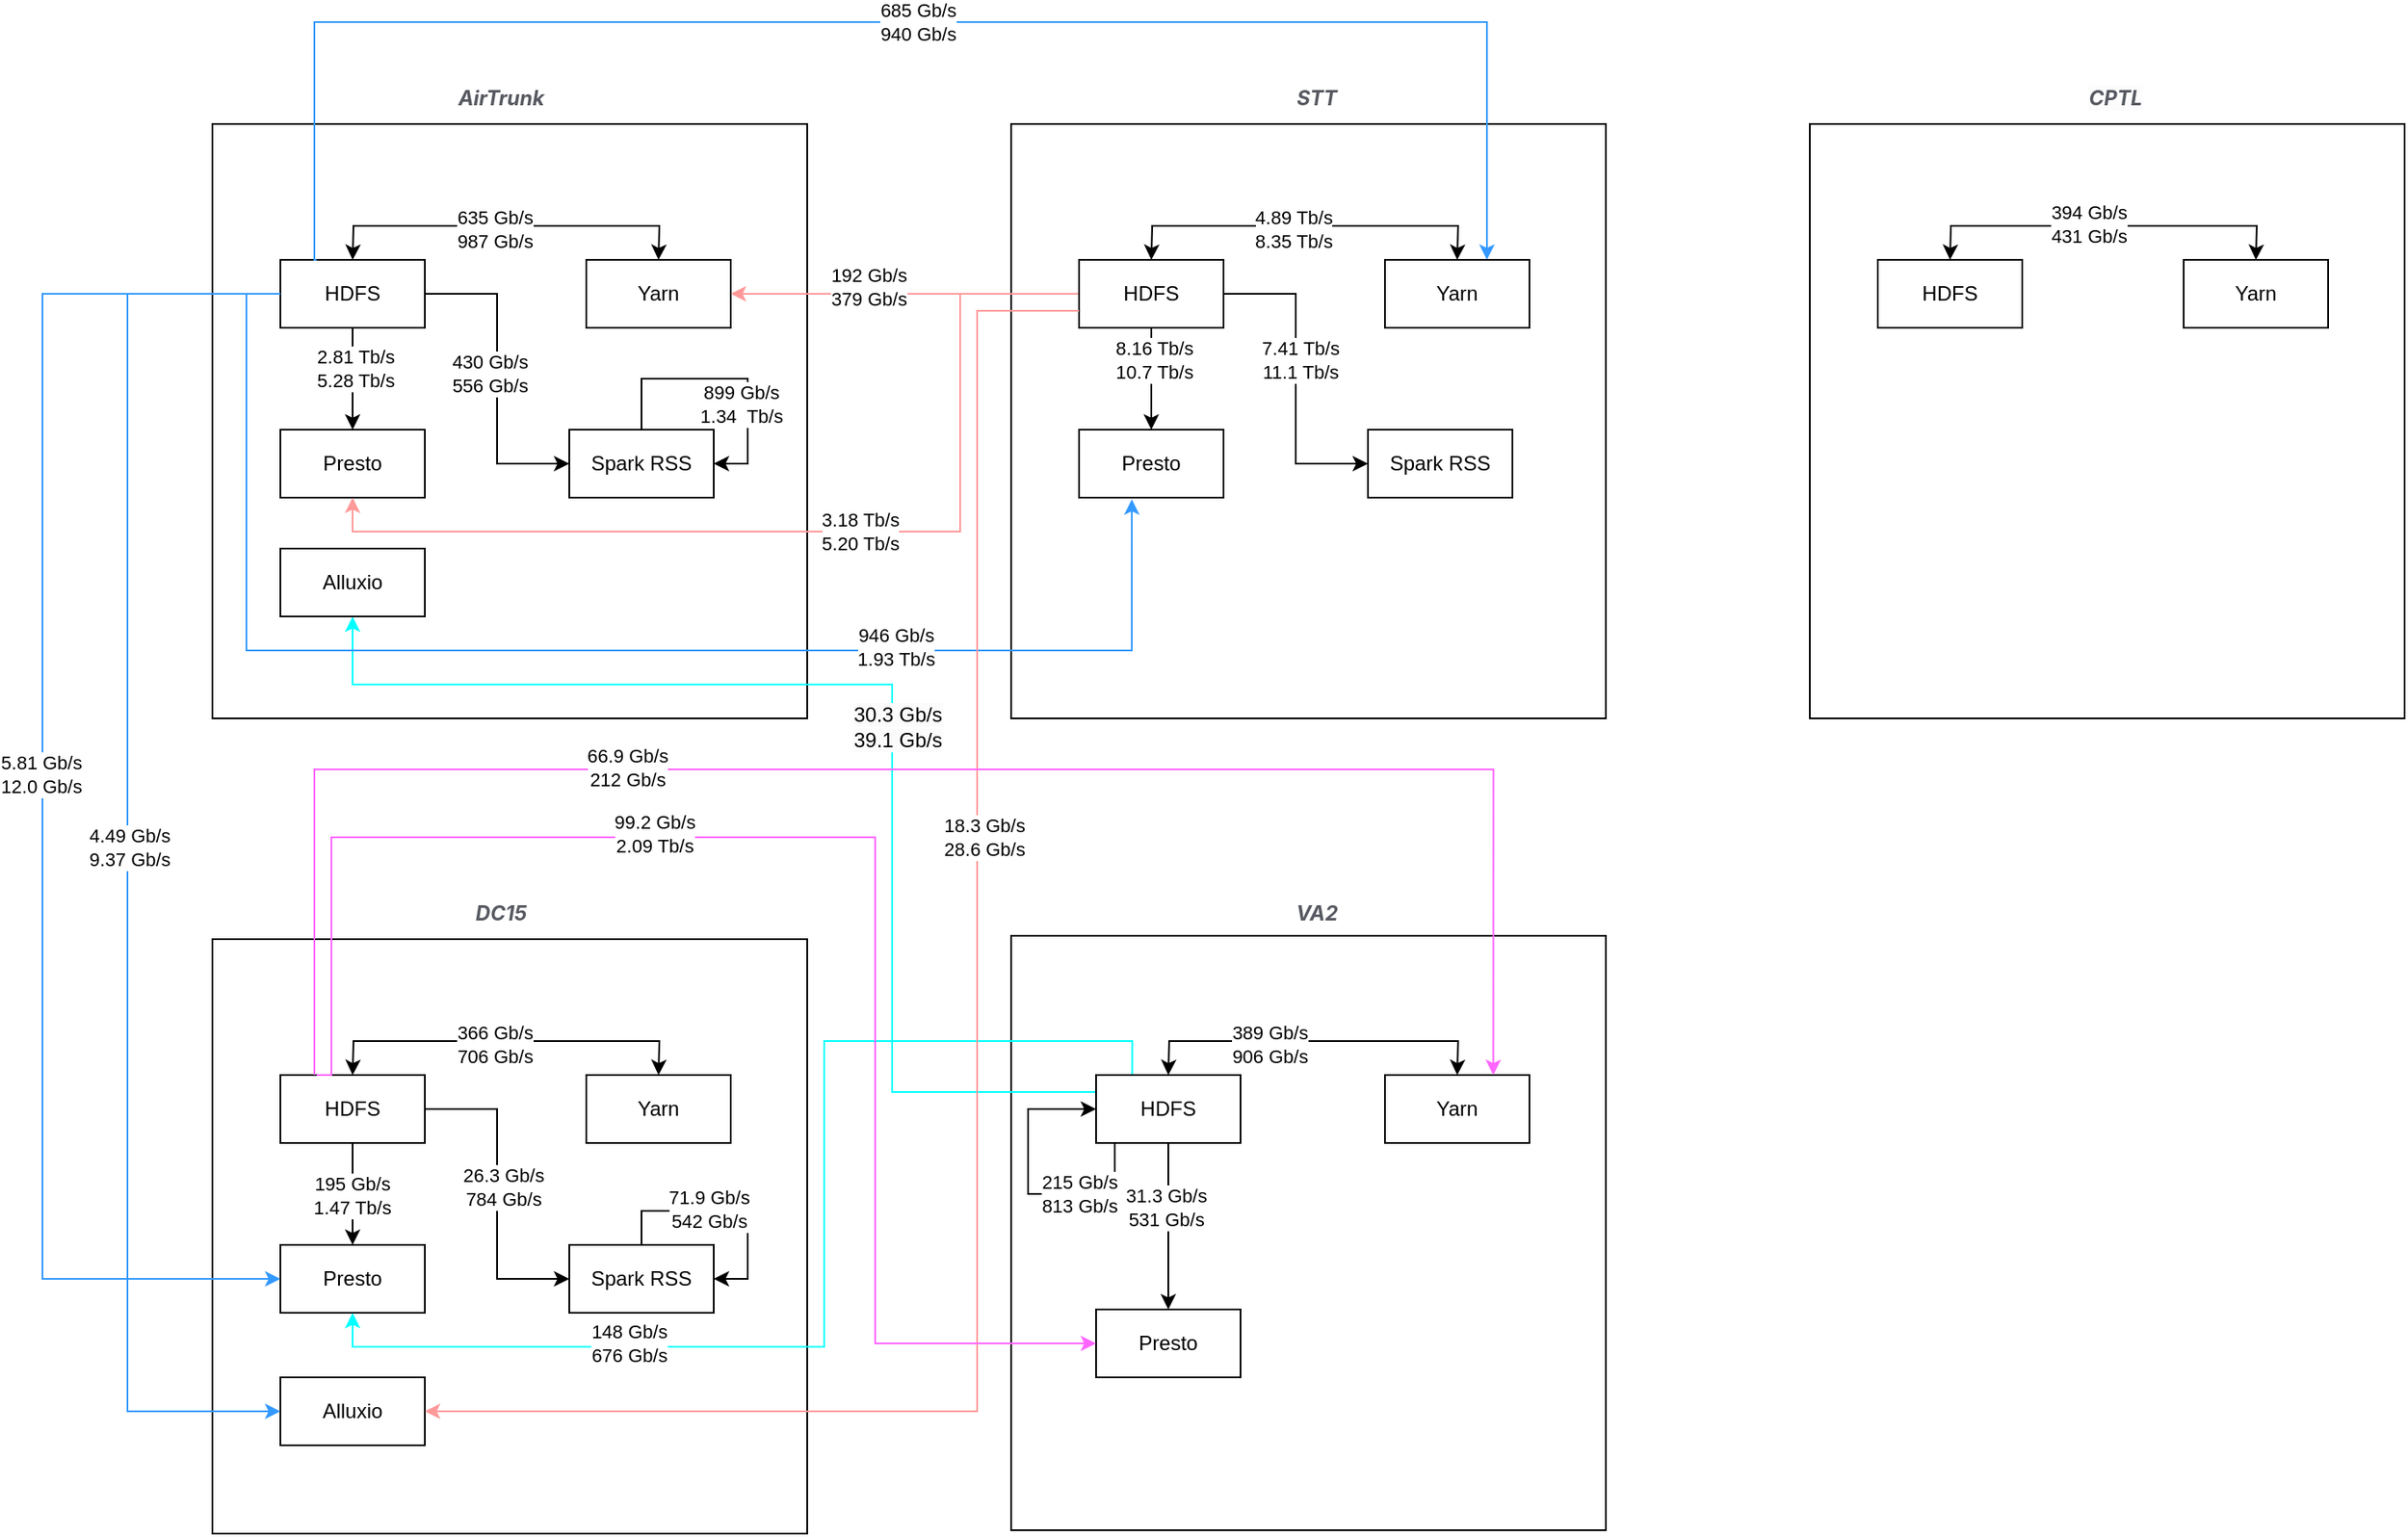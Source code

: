 <mxfile version="24.2.1" type="github">
  <diagram name="Page-1" id="pkXkTNTMqStKs_4qCl2K">
    <mxGraphModel dx="1434" dy="820" grid="1" gridSize="10" guides="1" tooltips="1" connect="1" arrows="1" fold="1" page="1" pageScale="1" pageWidth="1200" pageHeight="1600" math="0" shadow="0">
      <root>
        <mxCell id="0" />
        <mxCell id="1" parent="0" />
        <mxCell id="XeL5gI020Hx5KGhDH3ia-1" value="" style="whiteSpace=wrap;html=1;aspect=fixed;" vertex="1" parent="1">
          <mxGeometry x="280" y="110" width="350" height="350" as="geometry" />
        </mxCell>
        <mxCell id="XeL5gI020Hx5KGhDH3ia-2" value="&lt;span style=&quot;color: rgb(87, 89, 97); font-family: -apple-system, &amp;quot;system-ui&amp;quot;, &amp;quot;PingFang SC&amp;quot;, &amp;quot;Microsoft YaHei&amp;quot;, &amp;quot;Helvetica Neue&amp;quot;, Arial; text-align: left; background-color: rgb(255, 255, 255);&quot;&gt;&lt;i&gt;&lt;b&gt;AirTrunk&lt;/b&gt;&lt;/i&gt;&lt;/span&gt;" style="text;strokeColor=none;align=center;fillColor=none;html=1;verticalAlign=middle;whiteSpace=wrap;rounded=0;" vertex="1" parent="1">
          <mxGeometry x="420" y="80" width="60" height="30" as="geometry" />
        </mxCell>
        <mxCell id="XeL5gI020Hx5KGhDH3ia-23" value="" style="edgeStyle=orthogonalEdgeStyle;rounded=0;orthogonalLoop=1;jettySize=auto;html=1;" edge="1" parent="1" source="XeL5gI020Hx5KGhDH3ia-3" target="XeL5gI020Hx5KGhDH3ia-7">
          <mxGeometry relative="1" as="geometry" />
        </mxCell>
        <mxCell id="XeL5gI020Hx5KGhDH3ia-24" value="2.81 Tb/s&lt;div&gt;5.28 Tb/s&lt;/div&gt;" style="edgeLabel;html=1;align=center;verticalAlign=middle;resizable=0;points=[];" vertex="1" connectable="0" parent="XeL5gI020Hx5KGhDH3ia-23">
          <mxGeometry x="-0.2" y="1" relative="1" as="geometry">
            <mxPoint as="offset" />
          </mxGeometry>
        </mxCell>
        <mxCell id="XeL5gI020Hx5KGhDH3ia-34" style="edgeStyle=orthogonalEdgeStyle;rounded=0;orthogonalLoop=1;jettySize=auto;html=1;entryX=0;entryY=0.5;entryDx=0;entryDy=0;" edge="1" parent="1" source="XeL5gI020Hx5KGhDH3ia-3" target="XeL5gI020Hx5KGhDH3ia-25">
          <mxGeometry relative="1" as="geometry" />
        </mxCell>
        <mxCell id="XeL5gI020Hx5KGhDH3ia-35" value="430 Gb/s&lt;div&gt;556 Gb/s&lt;/div&gt;" style="edgeLabel;html=1;align=center;verticalAlign=middle;resizable=0;points=[];" vertex="1" connectable="0" parent="XeL5gI020Hx5KGhDH3ia-34">
          <mxGeometry x="-0.04" y="-5" relative="1" as="geometry">
            <mxPoint as="offset" />
          </mxGeometry>
        </mxCell>
        <mxCell id="XeL5gI020Hx5KGhDH3ia-3" value="HDFS" style="rounded=0;whiteSpace=wrap;html=1;" vertex="1" parent="1">
          <mxGeometry x="320" y="190" width="85" height="40" as="geometry" />
        </mxCell>
        <mxCell id="XeL5gI020Hx5KGhDH3ia-4" value="Yarn" style="rounded=0;whiteSpace=wrap;html=1;" vertex="1" parent="1">
          <mxGeometry x="500" y="190" width="85" height="40" as="geometry" />
        </mxCell>
        <mxCell id="XeL5gI020Hx5KGhDH3ia-7" value="Presto" style="rounded=0;whiteSpace=wrap;html=1;" vertex="1" parent="1">
          <mxGeometry x="320" y="290" width="85" height="40" as="geometry" />
        </mxCell>
        <mxCell id="XeL5gI020Hx5KGhDH3ia-32" value="" style="edgeStyle=orthogonalEdgeStyle;rounded=0;orthogonalLoop=1;jettySize=auto;html=1;entryX=1;entryY=0.5;entryDx=0;entryDy=0;" edge="1" parent="1" source="XeL5gI020Hx5KGhDH3ia-25" target="XeL5gI020Hx5KGhDH3ia-25">
          <mxGeometry relative="1" as="geometry">
            <Array as="points">
              <mxPoint x="533" y="260" />
              <mxPoint x="595" y="260" />
              <mxPoint x="595" y="310" />
            </Array>
          </mxGeometry>
        </mxCell>
        <mxCell id="XeL5gI020Hx5KGhDH3ia-33" value="899 Gb/s&lt;div&gt;1.34&amp;nbsp; Tb/s&lt;/div&gt;" style="edgeLabel;html=1;align=center;verticalAlign=middle;resizable=0;points=[];" vertex="1" connectable="0" parent="XeL5gI020Hx5KGhDH3ia-32">
          <mxGeometry x="0.439" y="-4" relative="1" as="geometry">
            <mxPoint y="-10" as="offset" />
          </mxGeometry>
        </mxCell>
        <mxCell id="XeL5gI020Hx5KGhDH3ia-25" value="Spark RSS" style="rounded=0;whiteSpace=wrap;html=1;" vertex="1" parent="1">
          <mxGeometry x="490" y="290" width="85" height="40" as="geometry" />
        </mxCell>
        <mxCell id="XeL5gI020Hx5KGhDH3ia-50" value="" style="endArrow=classic;startArrow=classic;html=1;rounded=0;exitX=0.5;exitY=0;exitDx=0;exitDy=0;entryX=0.5;entryY=0;entryDx=0;entryDy=0;" edge="1" parent="1" source="XeL5gI020Hx5KGhDH3ia-3" target="XeL5gI020Hx5KGhDH3ia-4">
          <mxGeometry width="50" height="50" relative="1" as="geometry">
            <mxPoint x="570" y="390" as="sourcePoint" />
            <mxPoint x="620" y="340" as="targetPoint" />
            <Array as="points">
              <mxPoint x="363" y="170" />
              <mxPoint x="460" y="170" />
              <mxPoint x="543" y="170" />
            </Array>
          </mxGeometry>
        </mxCell>
        <mxCell id="XeL5gI020Hx5KGhDH3ia-51" value="635 Gb/s&lt;div&gt;987 Gb/s&lt;/div&gt;" style="edgeLabel;html=1;align=center;verticalAlign=middle;resizable=0;points=[];" vertex="1" connectable="0" parent="XeL5gI020Hx5KGhDH3ia-50">
          <mxGeometry x="-0.064" y="-2" relative="1" as="geometry">
            <mxPoint as="offset" />
          </mxGeometry>
        </mxCell>
        <mxCell id="XeL5gI020Hx5KGhDH3ia-53" value="" style="whiteSpace=wrap;html=1;aspect=fixed;" vertex="1" parent="1">
          <mxGeometry x="750" y="110" width="350" height="350" as="geometry" />
        </mxCell>
        <mxCell id="XeL5gI020Hx5KGhDH3ia-54" value="" style="edgeStyle=orthogonalEdgeStyle;rounded=0;orthogonalLoop=1;jettySize=auto;html=1;" edge="1" source="XeL5gI020Hx5KGhDH3ia-58" target="XeL5gI020Hx5KGhDH3ia-60" parent="1">
          <mxGeometry relative="1" as="geometry" />
        </mxCell>
        <mxCell id="XeL5gI020Hx5KGhDH3ia-69" value="8.16 Tb/s&lt;div&gt;10.7 Tb/s&lt;/div&gt;" style="edgeLabel;html=1;align=center;verticalAlign=middle;resizable=0;points=[];" vertex="1" connectable="0" parent="XeL5gI020Hx5KGhDH3ia-54">
          <mxGeometry x="-0.367" y="1" relative="1" as="geometry">
            <mxPoint as="offset" />
          </mxGeometry>
        </mxCell>
        <mxCell id="XeL5gI020Hx5KGhDH3ia-56" style="edgeStyle=orthogonalEdgeStyle;rounded=0;orthogonalLoop=1;jettySize=auto;html=1;entryX=0;entryY=0.5;entryDx=0;entryDy=0;" edge="1" source="XeL5gI020Hx5KGhDH3ia-58" target="XeL5gI020Hx5KGhDH3ia-63" parent="1">
          <mxGeometry relative="1" as="geometry" />
        </mxCell>
        <mxCell id="XeL5gI020Hx5KGhDH3ia-72" value="7.41 Tb/s&lt;div&gt;11.1 Tb/s&lt;/div&gt;" style="edgeLabel;html=1;align=center;verticalAlign=middle;resizable=0;points=[];" vertex="1" connectable="0" parent="XeL5gI020Hx5KGhDH3ia-56">
          <mxGeometry x="-0.119" y="2" relative="1" as="geometry">
            <mxPoint as="offset" />
          </mxGeometry>
        </mxCell>
        <mxCell id="XeL5gI020Hx5KGhDH3ia-152" style="edgeStyle=orthogonalEdgeStyle;rounded=0;orthogonalLoop=1;jettySize=auto;html=1;entryX=0.5;entryY=1;entryDx=0;entryDy=0;strokeColor=#FF9999;" edge="1" parent="1" source="XeL5gI020Hx5KGhDH3ia-58" target="XeL5gI020Hx5KGhDH3ia-7">
          <mxGeometry relative="1" as="geometry">
            <Array as="points">
              <mxPoint x="720" y="210" />
              <mxPoint x="720" y="350" />
              <mxPoint x="363" y="350" />
            </Array>
          </mxGeometry>
        </mxCell>
        <mxCell id="XeL5gI020Hx5KGhDH3ia-153" value="3.18 Tb/s&lt;div&gt;5.20 Tb/s&lt;/div&gt;" style="edgeLabel;html=1;align=center;verticalAlign=middle;resizable=0;points=[];" vertex="1" connectable="0" parent="XeL5gI020Hx5KGhDH3ia-152">
          <mxGeometry x="-0.084" relative="1" as="geometry">
            <mxPoint as="offset" />
          </mxGeometry>
        </mxCell>
        <mxCell id="XeL5gI020Hx5KGhDH3ia-159" style="edgeStyle=orthogonalEdgeStyle;rounded=0;orthogonalLoop=1;jettySize=auto;html=1;strokeColor=#FF9999;" edge="1" parent="1" source="XeL5gI020Hx5KGhDH3ia-58" target="XeL5gI020Hx5KGhDH3ia-4">
          <mxGeometry relative="1" as="geometry" />
        </mxCell>
        <mxCell id="XeL5gI020Hx5KGhDH3ia-160" value="192 Gb/s&lt;div&gt;379 Gb/s&lt;/div&gt;" style="edgeLabel;html=1;align=center;verticalAlign=middle;resizable=0;points=[];" vertex="1" connectable="0" parent="XeL5gI020Hx5KGhDH3ia-159">
          <mxGeometry x="0.21" y="-4" relative="1" as="geometry">
            <mxPoint as="offset" />
          </mxGeometry>
        </mxCell>
        <mxCell id="XeL5gI020Hx5KGhDH3ia-58" value="HDFS" style="rounded=0;whiteSpace=wrap;html=1;" vertex="1" parent="1">
          <mxGeometry x="790" y="190" width="85" height="40" as="geometry" />
        </mxCell>
        <mxCell id="XeL5gI020Hx5KGhDH3ia-59" value="Yarn" style="rounded=0;whiteSpace=wrap;html=1;" vertex="1" parent="1">
          <mxGeometry x="970" y="190" width="85" height="40" as="geometry" />
        </mxCell>
        <mxCell id="XeL5gI020Hx5KGhDH3ia-60" value="Presto" style="rounded=0;whiteSpace=wrap;html=1;" vertex="1" parent="1">
          <mxGeometry x="790" y="290" width="85" height="40" as="geometry" />
        </mxCell>
        <mxCell id="XeL5gI020Hx5KGhDH3ia-63" value="Spark RSS" style="rounded=0;whiteSpace=wrap;html=1;" vertex="1" parent="1">
          <mxGeometry x="960" y="290" width="85" height="40" as="geometry" />
        </mxCell>
        <mxCell id="XeL5gI020Hx5KGhDH3ia-64" value="" style="endArrow=classic;startArrow=classic;html=1;rounded=0;exitX=0.5;exitY=0;exitDx=0;exitDy=0;entryX=0.5;entryY=0;entryDx=0;entryDy=0;" edge="1" source="XeL5gI020Hx5KGhDH3ia-58" target="XeL5gI020Hx5KGhDH3ia-59" parent="1">
          <mxGeometry width="50" height="50" relative="1" as="geometry">
            <mxPoint x="1040" y="390" as="sourcePoint" />
            <mxPoint x="1090" y="340" as="targetPoint" />
            <Array as="points">
              <mxPoint x="833" y="170" />
              <mxPoint x="930" y="170" />
              <mxPoint x="1013" y="170" />
            </Array>
          </mxGeometry>
        </mxCell>
        <mxCell id="XeL5gI020Hx5KGhDH3ia-65" value="&lt;div&gt;4.89 Tb/s&lt;/div&gt;&lt;div&gt;8.35 Tb/s&lt;/div&gt;" style="edgeLabel;html=1;align=center;verticalAlign=middle;resizable=0;points=[];" vertex="1" connectable="0" parent="XeL5gI020Hx5KGhDH3ia-64">
          <mxGeometry x="-0.064" y="-2" relative="1" as="geometry">
            <mxPoint as="offset" />
          </mxGeometry>
        </mxCell>
        <mxCell id="XeL5gI020Hx5KGhDH3ia-68" value="&lt;div style=&quot;text-align: left;&quot;&gt;&lt;font face=&quot;-apple-system, system-ui, PingFang SC, Microsoft YaHei, Helvetica Neue, Arial&quot; color=&quot;#575961&quot;&gt;&lt;span style=&quot;background-color: rgb(255, 255, 255);&quot;&gt;&lt;i&gt;&lt;b&gt;STT&lt;/b&gt;&lt;/i&gt;&lt;/span&gt;&lt;/font&gt;&lt;/div&gt;" style="text;strokeColor=none;align=center;fillColor=none;html=1;verticalAlign=middle;whiteSpace=wrap;rounded=0;" vertex="1" parent="1">
          <mxGeometry x="900" y="80" width="60" height="30" as="geometry" />
        </mxCell>
        <mxCell id="XeL5gI020Hx5KGhDH3ia-75" value="" style="whiteSpace=wrap;html=1;aspect=fixed;" vertex="1" parent="1">
          <mxGeometry x="280" y="590" width="350" height="350" as="geometry" />
        </mxCell>
        <mxCell id="XeL5gI020Hx5KGhDH3ia-76" value="&lt;div style=&quot;text-align: left;&quot;&gt;&lt;font face=&quot;-apple-system, system-ui, PingFang SC, Microsoft YaHei, Helvetica Neue, Arial&quot; color=&quot;#575961&quot;&gt;&lt;span style=&quot;background-color: rgb(255, 255, 255);&quot;&gt;&lt;i&gt;&lt;b&gt;DC15&lt;/b&gt;&lt;/i&gt;&lt;/span&gt;&lt;/font&gt;&lt;/div&gt;" style="text;strokeColor=none;align=center;fillColor=none;html=1;verticalAlign=middle;whiteSpace=wrap;rounded=0;" vertex="1" parent="1">
          <mxGeometry x="420" y="560" width="60" height="30" as="geometry" />
        </mxCell>
        <mxCell id="XeL5gI020Hx5KGhDH3ia-77" value="" style="edgeStyle=orthogonalEdgeStyle;rounded=0;orthogonalLoop=1;jettySize=auto;html=1;" edge="1" source="XeL5gI020Hx5KGhDH3ia-81" target="XeL5gI020Hx5KGhDH3ia-83" parent="1">
          <mxGeometry relative="1" as="geometry" />
        </mxCell>
        <mxCell id="XeL5gI020Hx5KGhDH3ia-103" value="195 Gb/s&lt;div&gt;1.47 Tb/s&lt;/div&gt;" style="edgeLabel;html=1;align=center;verticalAlign=middle;resizable=0;points=[];" vertex="1" connectable="0" parent="XeL5gI020Hx5KGhDH3ia-77">
          <mxGeometry x="0.033" y="-1" relative="1" as="geometry">
            <mxPoint as="offset" />
          </mxGeometry>
        </mxCell>
        <mxCell id="XeL5gI020Hx5KGhDH3ia-79" style="edgeStyle=orthogonalEdgeStyle;rounded=0;orthogonalLoop=1;jettySize=auto;html=1;entryX=0;entryY=0.5;entryDx=0;entryDy=0;" edge="1" source="XeL5gI020Hx5KGhDH3ia-81" target="XeL5gI020Hx5KGhDH3ia-86" parent="1">
          <mxGeometry relative="1" as="geometry" />
        </mxCell>
        <mxCell id="XeL5gI020Hx5KGhDH3ia-104" value="26.3 Gb/s&lt;div&gt;784 Gb/s&lt;/div&gt;" style="edgeLabel;html=1;align=center;verticalAlign=middle;resizable=0;points=[];" vertex="1" connectable="0" parent="XeL5gI020Hx5KGhDH3ia-79">
          <mxGeometry x="-0.043" y="3" relative="1" as="geometry">
            <mxPoint as="offset" />
          </mxGeometry>
        </mxCell>
        <mxCell id="XeL5gI020Hx5KGhDH3ia-81" value="HDFS" style="rounded=0;whiteSpace=wrap;html=1;" vertex="1" parent="1">
          <mxGeometry x="320" y="670" width="85" height="40" as="geometry" />
        </mxCell>
        <mxCell id="XeL5gI020Hx5KGhDH3ia-82" value="Yarn" style="rounded=0;whiteSpace=wrap;html=1;" vertex="1" parent="1">
          <mxGeometry x="500" y="670" width="85" height="40" as="geometry" />
        </mxCell>
        <mxCell id="XeL5gI020Hx5KGhDH3ia-83" value="Presto" style="rounded=0;whiteSpace=wrap;html=1;" vertex="1" parent="1">
          <mxGeometry x="320" y="770" width="85" height="40" as="geometry" />
        </mxCell>
        <mxCell id="XeL5gI020Hx5KGhDH3ia-84" value="" style="edgeStyle=orthogonalEdgeStyle;rounded=0;orthogonalLoop=1;jettySize=auto;html=1;entryX=1;entryY=0.5;entryDx=0;entryDy=0;" edge="1" source="XeL5gI020Hx5KGhDH3ia-86" target="XeL5gI020Hx5KGhDH3ia-86" parent="1">
          <mxGeometry relative="1" as="geometry" />
        </mxCell>
        <mxCell id="XeL5gI020Hx5KGhDH3ia-105" value="71.9 Gb/s&lt;div&gt;542 Gb/s&lt;/div&gt;" style="edgeLabel;html=1;align=center;verticalAlign=middle;resizable=0;points=[];" vertex="1" connectable="0" parent="XeL5gI020Hx5KGhDH3ia-84">
          <mxGeometry x="-0.165" y="1" relative="1" as="geometry">
            <mxPoint as="offset" />
          </mxGeometry>
        </mxCell>
        <mxCell id="XeL5gI020Hx5KGhDH3ia-86" value="Spark RSS" style="rounded=0;whiteSpace=wrap;html=1;" vertex="1" parent="1">
          <mxGeometry x="490" y="770" width="85" height="40" as="geometry" />
        </mxCell>
        <mxCell id="XeL5gI020Hx5KGhDH3ia-87" value="" style="endArrow=classic;startArrow=classic;html=1;rounded=0;exitX=0.5;exitY=0;exitDx=0;exitDy=0;entryX=0.5;entryY=0;entryDx=0;entryDy=0;" edge="1" source="XeL5gI020Hx5KGhDH3ia-81" target="XeL5gI020Hx5KGhDH3ia-82" parent="1">
          <mxGeometry width="50" height="50" relative="1" as="geometry">
            <mxPoint x="570" y="870" as="sourcePoint" />
            <mxPoint x="620" y="820" as="targetPoint" />
            <Array as="points">
              <mxPoint x="363" y="650" />
              <mxPoint x="460" y="650" />
              <mxPoint x="543" y="650" />
            </Array>
          </mxGeometry>
        </mxCell>
        <mxCell id="XeL5gI020Hx5KGhDH3ia-88" value="366 Gb/s&lt;div&gt;706 Gb/s&lt;/div&gt;" style="edgeLabel;html=1;align=center;verticalAlign=middle;resizable=0;points=[];" vertex="1" connectable="0" parent="XeL5gI020Hx5KGhDH3ia-87">
          <mxGeometry x="-0.064" y="-2" relative="1" as="geometry">
            <mxPoint as="offset" />
          </mxGeometry>
        </mxCell>
        <mxCell id="XeL5gI020Hx5KGhDH3ia-89" value="" style="whiteSpace=wrap;html=1;aspect=fixed;" vertex="1" parent="1">
          <mxGeometry x="750" y="588" width="350" height="350" as="geometry" />
        </mxCell>
        <mxCell id="XeL5gI020Hx5KGhDH3ia-90" value="" style="edgeStyle=orthogonalEdgeStyle;rounded=0;orthogonalLoop=1;jettySize=auto;html=1;" edge="1" source="XeL5gI020Hx5KGhDH3ia-94" target="XeL5gI020Hx5KGhDH3ia-96" parent="1">
          <mxGeometry relative="1" as="geometry" />
        </mxCell>
        <mxCell id="XeL5gI020Hx5KGhDH3ia-129" value="31.3 Gb/s&lt;div&gt;531 Gb/s&lt;/div&gt;" style="edgeLabel;html=1;align=center;verticalAlign=middle;resizable=0;points=[];" vertex="1" connectable="0" parent="XeL5gI020Hx5KGhDH3ia-90">
          <mxGeometry x="-0.233" y="-2" relative="1" as="geometry">
            <mxPoint as="offset" />
          </mxGeometry>
        </mxCell>
        <mxCell id="XeL5gI020Hx5KGhDH3ia-168" style="edgeStyle=orthogonalEdgeStyle;rounded=0;orthogonalLoop=1;jettySize=auto;html=1;entryX=0.5;entryY=1;entryDx=0;entryDy=0;exitX=0;exitY=0.25;exitDx=0;exitDy=0;strokeColor=#00FFFF;" edge="1" parent="1" source="XeL5gI020Hx5KGhDH3ia-94" target="XeL5gI020Hx5KGhDH3ia-167">
          <mxGeometry relative="1" as="geometry">
            <Array as="points">
              <mxPoint x="680" y="680" />
              <mxPoint x="680" y="440" />
              <mxPoint x="363" y="440" />
            </Array>
          </mxGeometry>
        </mxCell>
        <mxCell id="XeL5gI020Hx5KGhDH3ia-170" value="&lt;span style=&quot;font-size: 12px; background-color: rgb(251, 251, 251);&quot;&gt;30.3 Gb/s&lt;/span&gt;&lt;div style=&quot;font-size: 12px; background-color: rgb(251, 251, 251);&quot;&gt;39.1 Gb/s&lt;/div&gt;" style="edgeLabel;html=1;align=center;verticalAlign=middle;resizable=0;points=[];" vertex="1" connectable="0" parent="XeL5gI020Hx5KGhDH3ia-168">
          <mxGeometry x="-0.093" y="-3" relative="1" as="geometry">
            <mxPoint y="-10" as="offset" />
          </mxGeometry>
        </mxCell>
        <mxCell id="XeL5gI020Hx5KGhDH3ia-171" style="edgeStyle=orthogonalEdgeStyle;rounded=0;orthogonalLoop=1;jettySize=auto;html=1;entryX=0.5;entryY=1;entryDx=0;entryDy=0;exitX=0.25;exitY=0;exitDx=0;exitDy=0;strokeColor=#00FFFF;" edge="1" parent="1" source="XeL5gI020Hx5KGhDH3ia-94" target="XeL5gI020Hx5KGhDH3ia-83">
          <mxGeometry relative="1" as="geometry">
            <Array as="points">
              <mxPoint x="821" y="650" />
              <mxPoint x="640" y="650" />
              <mxPoint x="640" y="830" />
              <mxPoint x="363" y="830" />
            </Array>
          </mxGeometry>
        </mxCell>
        <mxCell id="XeL5gI020Hx5KGhDH3ia-172" value="148 Gb/s&lt;div&gt;676 Gb/s&lt;/div&gt;" style="edgeLabel;html=1;align=center;verticalAlign=middle;resizable=0;points=[];" vertex="1" connectable="0" parent="XeL5gI020Hx5KGhDH3ia-171">
          <mxGeometry x="0.465" y="-2" relative="1" as="geometry">
            <mxPoint as="offset" />
          </mxGeometry>
        </mxCell>
        <mxCell id="XeL5gI020Hx5KGhDH3ia-94" value="HDFS" style="rounded=0;whiteSpace=wrap;html=1;" vertex="1" parent="1">
          <mxGeometry x="800" y="670" width="85" height="40" as="geometry" />
        </mxCell>
        <mxCell id="XeL5gI020Hx5KGhDH3ia-95" value="Yarn" style="rounded=0;whiteSpace=wrap;html=1;" vertex="1" parent="1">
          <mxGeometry x="970" y="670" width="85" height="40" as="geometry" />
        </mxCell>
        <mxCell id="XeL5gI020Hx5KGhDH3ia-96" value="Presto" style="rounded=0;whiteSpace=wrap;html=1;" vertex="1" parent="1">
          <mxGeometry x="800" y="808" width="85" height="40" as="geometry" />
        </mxCell>
        <mxCell id="XeL5gI020Hx5KGhDH3ia-100" value="" style="endArrow=classic;startArrow=classic;html=1;rounded=0;exitX=0.5;exitY=0;exitDx=0;exitDy=0;entryX=0.5;entryY=0;entryDx=0;entryDy=0;" edge="1" source="XeL5gI020Hx5KGhDH3ia-94" target="XeL5gI020Hx5KGhDH3ia-95" parent="1">
          <mxGeometry width="50" height="50" relative="1" as="geometry">
            <mxPoint x="1040" y="870" as="sourcePoint" />
            <mxPoint x="1090" y="820" as="targetPoint" />
            <Array as="points">
              <mxPoint x="843" y="650" />
              <mxPoint x="1013" y="650" />
            </Array>
          </mxGeometry>
        </mxCell>
        <mxCell id="XeL5gI020Hx5KGhDH3ia-138" value="389 Gb/s&lt;div&gt;906 Gb/s&lt;/div&gt;" style="edgeLabel;html=1;align=center;verticalAlign=middle;resizable=0;points=[];" vertex="1" connectable="0" parent="XeL5gI020Hx5KGhDH3ia-100">
          <mxGeometry x="-0.248" y="-2" relative="1" as="geometry">
            <mxPoint as="offset" />
          </mxGeometry>
        </mxCell>
        <mxCell id="XeL5gI020Hx5KGhDH3ia-102" value="&lt;div style=&quot;text-align: left;&quot;&gt;&lt;font face=&quot;-apple-system, system-ui, PingFang SC, Microsoft YaHei, Helvetica Neue, Arial&quot; color=&quot;#575961&quot;&gt;&lt;span style=&quot;background-color: rgb(255, 255, 255);&quot;&gt;&lt;b&gt;&lt;i&gt;VA2&lt;/i&gt;&lt;/b&gt;&lt;/span&gt;&lt;/font&gt;&lt;/div&gt;" style="text;strokeColor=none;align=center;fillColor=none;html=1;verticalAlign=middle;whiteSpace=wrap;rounded=0;" vertex="1" parent="1">
          <mxGeometry x="900" y="560" width="60" height="30" as="geometry" />
        </mxCell>
        <mxCell id="XeL5gI020Hx5KGhDH3ia-106" value="" style="whiteSpace=wrap;html=1;aspect=fixed;" vertex="1" parent="1">
          <mxGeometry x="1220" y="110" width="350" height="350" as="geometry" />
        </mxCell>
        <mxCell id="XeL5gI020Hx5KGhDH3ia-109" value="HDFS" style="rounded=0;whiteSpace=wrap;html=1;" vertex="1" parent="1">
          <mxGeometry x="1260" y="190" width="85" height="40" as="geometry" />
        </mxCell>
        <mxCell id="XeL5gI020Hx5KGhDH3ia-110" value="Yarn" style="rounded=0;whiteSpace=wrap;html=1;" vertex="1" parent="1">
          <mxGeometry x="1440" y="190" width="85" height="40" as="geometry" />
        </mxCell>
        <mxCell id="XeL5gI020Hx5KGhDH3ia-114" value="" style="endArrow=classic;startArrow=classic;html=1;rounded=0;exitX=0.5;exitY=0;exitDx=0;exitDy=0;entryX=0.5;entryY=0;entryDx=0;entryDy=0;" edge="1" source="XeL5gI020Hx5KGhDH3ia-109" target="XeL5gI020Hx5KGhDH3ia-110" parent="1">
          <mxGeometry width="50" height="50" relative="1" as="geometry">
            <mxPoint x="1510" y="390" as="sourcePoint" />
            <mxPoint x="1560" y="340" as="targetPoint" />
            <Array as="points">
              <mxPoint x="1303" y="170" />
              <mxPoint x="1400" y="170" />
              <mxPoint x="1483" y="170" />
            </Array>
          </mxGeometry>
        </mxCell>
        <mxCell id="XeL5gI020Hx5KGhDH3ia-139" value="394 Gb/s&lt;div&gt;431 Gb/s&lt;/div&gt;" style="edgeLabel;html=1;align=center;verticalAlign=middle;resizable=0;points=[];" vertex="1" connectable="0" parent="XeL5gI020Hx5KGhDH3ia-114">
          <mxGeometry x="-0.082" y="1" relative="1" as="geometry">
            <mxPoint as="offset" />
          </mxGeometry>
        </mxCell>
        <mxCell id="XeL5gI020Hx5KGhDH3ia-115" value="&lt;div style=&quot;text-align: left;&quot;&gt;&lt;font face=&quot;-apple-system, system-ui, PingFang SC, Microsoft YaHei, Helvetica Neue, Arial&quot; color=&quot;#575961&quot;&gt;&lt;span style=&quot;background-color: rgba(240, 241, 245, 0.24);&quot;&gt;&lt;i&gt;&lt;b&gt;CPTL&lt;/b&gt;&lt;/i&gt;&lt;/span&gt;&lt;/font&gt;&lt;/div&gt;" style="text;strokeColor=none;align=center;fillColor=none;html=1;verticalAlign=middle;whiteSpace=wrap;rounded=0;" vertex="1" parent="1">
          <mxGeometry x="1370" y="80" width="60" height="30" as="geometry" />
        </mxCell>
        <mxCell id="XeL5gI020Hx5KGhDH3ia-136" style="edgeStyle=orthogonalEdgeStyle;rounded=0;orthogonalLoop=1;jettySize=auto;html=1;entryX=0;entryY=0.5;entryDx=0;entryDy=0;exitX=0.25;exitY=1;exitDx=0;exitDy=0;" edge="1" parent="1" source="XeL5gI020Hx5KGhDH3ia-94" target="XeL5gI020Hx5KGhDH3ia-94">
          <mxGeometry relative="1" as="geometry">
            <Array as="points">
              <mxPoint x="811" y="740" />
              <mxPoint x="760" y="740" />
              <mxPoint x="760" y="690" />
            </Array>
          </mxGeometry>
        </mxCell>
        <mxCell id="XeL5gI020Hx5KGhDH3ia-137" value="215 Gb/s&lt;div&gt;813 Gb/s&lt;/div&gt;" style="edgeLabel;html=1;align=center;verticalAlign=middle;resizable=0;points=[];" vertex="1" connectable="0" parent="XeL5gI020Hx5KGhDH3ia-136">
          <mxGeometry x="-0.324" relative="1" as="geometry">
            <mxPoint as="offset" />
          </mxGeometry>
        </mxCell>
        <mxCell id="XeL5gI020Hx5KGhDH3ia-142" style="edgeStyle=orthogonalEdgeStyle;rounded=0;orthogonalLoop=1;jettySize=auto;html=1;exitX=0.25;exitY=0;exitDx=0;exitDy=0;fillColor=#00FFFF;strokeColor=#3399FF;" edge="1" parent="1" source="XeL5gI020Hx5KGhDH3ia-3">
          <mxGeometry relative="1" as="geometry">
            <mxPoint x="1030" y="190" as="targetPoint" />
            <Array as="points">
              <mxPoint x="340" y="190" />
              <mxPoint x="340" y="50" />
              <mxPoint x="1030" y="50" />
            </Array>
          </mxGeometry>
        </mxCell>
        <mxCell id="XeL5gI020Hx5KGhDH3ia-144" value="685 Gb/s&lt;div&gt;940 Gb/s&lt;/div&gt;" style="edgeLabel;html=1;align=center;verticalAlign=middle;resizable=0;points=[];" vertex="1" connectable="0" parent="XeL5gI020Hx5KGhDH3ia-142">
          <mxGeometry x="0.021" relative="1" as="geometry">
            <mxPoint as="offset" />
          </mxGeometry>
        </mxCell>
        <mxCell id="XeL5gI020Hx5KGhDH3ia-145" style="edgeStyle=orthogonalEdgeStyle;rounded=0;orthogonalLoop=1;jettySize=auto;html=1;entryX=0.365;entryY=1.025;entryDx=0;entryDy=0;entryPerimeter=0;strokeColor=#3399FF;" edge="1" parent="1" source="XeL5gI020Hx5KGhDH3ia-3" target="XeL5gI020Hx5KGhDH3ia-60">
          <mxGeometry relative="1" as="geometry">
            <Array as="points">
              <mxPoint x="300" y="210" />
              <mxPoint x="300" y="420" />
              <mxPoint x="821" y="420" />
            </Array>
          </mxGeometry>
        </mxCell>
        <mxCell id="XeL5gI020Hx5KGhDH3ia-146" value="946 Gb/s&lt;div&gt;1.93 Tb/s&lt;/div&gt;" style="edgeLabel;html=1;align=center;verticalAlign=middle;resizable=0;points=[];" vertex="1" connectable="0" parent="XeL5gI020Hx5KGhDH3ia-145">
          <mxGeometry x="0.457" y="2" relative="1" as="geometry">
            <mxPoint as="offset" />
          </mxGeometry>
        </mxCell>
        <mxCell id="XeL5gI020Hx5KGhDH3ia-147" style="edgeStyle=orthogonalEdgeStyle;rounded=0;orthogonalLoop=1;jettySize=auto;html=1;entryX=0;entryY=0.5;entryDx=0;entryDy=0;strokeColor=#3399FF;" edge="1" parent="1" source="XeL5gI020Hx5KGhDH3ia-3" target="XeL5gI020Hx5KGhDH3ia-83">
          <mxGeometry relative="1" as="geometry">
            <Array as="points">
              <mxPoint x="180" y="210" />
              <mxPoint x="180" y="790" />
            </Array>
          </mxGeometry>
        </mxCell>
        <mxCell id="XeL5gI020Hx5KGhDH3ia-148" value="5.81 Gb/s&lt;div&gt;12.0 Gb/s&lt;/div&gt;" style="edgeLabel;html=1;align=center;verticalAlign=middle;resizable=0;points=[];" vertex="1" connectable="0" parent="XeL5gI020Hx5KGhDH3ia-147">
          <mxGeometry x="-0.016" y="-1" relative="1" as="geometry">
            <mxPoint as="offset" />
          </mxGeometry>
        </mxCell>
        <mxCell id="XeL5gI020Hx5KGhDH3ia-149" value="Alluxio" style="rounded=0;whiteSpace=wrap;html=1;" vertex="1" parent="1">
          <mxGeometry x="320" y="848" width="85" height="40" as="geometry" />
        </mxCell>
        <mxCell id="XeL5gI020Hx5KGhDH3ia-150" style="edgeStyle=orthogonalEdgeStyle;rounded=0;orthogonalLoop=1;jettySize=auto;html=1;entryX=0;entryY=0.5;entryDx=0;entryDy=0;strokeColor=#3399FF;" edge="1" parent="1" source="XeL5gI020Hx5KGhDH3ia-3" target="XeL5gI020Hx5KGhDH3ia-149">
          <mxGeometry relative="1" as="geometry">
            <Array as="points">
              <mxPoint x="230" y="210" />
              <mxPoint x="230" y="868" />
            </Array>
          </mxGeometry>
        </mxCell>
        <mxCell id="XeL5gI020Hx5KGhDH3ia-151" value="4.49 Gb/s&lt;div&gt;9.37 Gb/s&lt;/div&gt;" style="edgeLabel;html=1;align=center;verticalAlign=middle;resizable=0;points=[];" vertex="1" connectable="0" parent="XeL5gI020Hx5KGhDH3ia-150">
          <mxGeometry x="-0.007" y="1" relative="1" as="geometry">
            <mxPoint as="offset" />
          </mxGeometry>
        </mxCell>
        <mxCell id="XeL5gI020Hx5KGhDH3ia-161" style="edgeStyle=orthogonalEdgeStyle;rounded=0;orthogonalLoop=1;jettySize=auto;html=1;entryX=1;entryY=0.5;entryDx=0;entryDy=0;exitX=0;exitY=0.75;exitDx=0;exitDy=0;strokeColor=#FF9999;" edge="1" parent="1" source="XeL5gI020Hx5KGhDH3ia-58" target="XeL5gI020Hx5KGhDH3ia-149">
          <mxGeometry relative="1" as="geometry">
            <Array as="points">
              <mxPoint x="730" y="220" />
              <mxPoint x="730" y="868" />
            </Array>
          </mxGeometry>
        </mxCell>
        <mxCell id="XeL5gI020Hx5KGhDH3ia-162" value="18.3 Gb/s&lt;div&gt;28.6 Gb/s&lt;/div&gt;" style="edgeLabel;html=1;align=center;verticalAlign=middle;resizable=0;points=[];" vertex="1" connectable="0" parent="XeL5gI020Hx5KGhDH3ia-161">
          <mxGeometry x="-0.09" y="4" relative="1" as="geometry">
            <mxPoint y="-100" as="offset" />
          </mxGeometry>
        </mxCell>
        <mxCell id="XeL5gI020Hx5KGhDH3ia-163" style="edgeStyle=orthogonalEdgeStyle;rounded=0;orthogonalLoop=1;jettySize=auto;html=1;entryX=0;entryY=0.5;entryDx=0;entryDy=0;exitX=0.25;exitY=0;exitDx=0;exitDy=0;strokeColor=#FF66FF;" edge="1" parent="1" source="XeL5gI020Hx5KGhDH3ia-81" target="XeL5gI020Hx5KGhDH3ia-96">
          <mxGeometry relative="1" as="geometry">
            <Array as="points">
              <mxPoint x="350" y="670" />
              <mxPoint x="350" y="530" />
              <mxPoint x="670" y="530" />
              <mxPoint x="670" y="828" />
            </Array>
          </mxGeometry>
        </mxCell>
        <mxCell id="XeL5gI020Hx5KGhDH3ia-164" value="99.2 Gb/s&lt;div&gt;2.09 Tb/s&lt;/div&gt;" style="edgeLabel;html=1;align=center;verticalAlign=middle;resizable=0;points=[];" vertex="1" connectable="0" parent="XeL5gI020Hx5KGhDH3ia-163">
          <mxGeometry x="-0.247" y="2" relative="1" as="geometry">
            <mxPoint x="1" as="offset" />
          </mxGeometry>
        </mxCell>
        <mxCell id="XeL5gI020Hx5KGhDH3ia-165" style="edgeStyle=orthogonalEdgeStyle;rounded=0;orthogonalLoop=1;jettySize=auto;html=1;entryX=0.75;entryY=0;entryDx=0;entryDy=0;strokeColor=#FF66FF;" edge="1" parent="1" source="XeL5gI020Hx5KGhDH3ia-81" target="XeL5gI020Hx5KGhDH3ia-95">
          <mxGeometry relative="1" as="geometry">
            <Array as="points">
              <mxPoint x="340" y="490" />
              <mxPoint x="1034" y="490" />
            </Array>
          </mxGeometry>
        </mxCell>
        <mxCell id="XeL5gI020Hx5KGhDH3ia-166" value="66.9 Gb/s&lt;div&gt;212 Gb/s&lt;/div&gt;" style="edgeLabel;html=1;align=center;verticalAlign=middle;resizable=0;points=[];" vertex="1" connectable="0" parent="XeL5gI020Hx5KGhDH3ia-165">
          <mxGeometry x="-0.309" y="1" relative="1" as="geometry">
            <mxPoint as="offset" />
          </mxGeometry>
        </mxCell>
        <mxCell id="XeL5gI020Hx5KGhDH3ia-167" value="Alluxio" style="rounded=0;whiteSpace=wrap;html=1;" vertex="1" parent="1">
          <mxGeometry x="320" y="360" width="85" height="40" as="geometry" />
        </mxCell>
      </root>
    </mxGraphModel>
  </diagram>
</mxfile>
